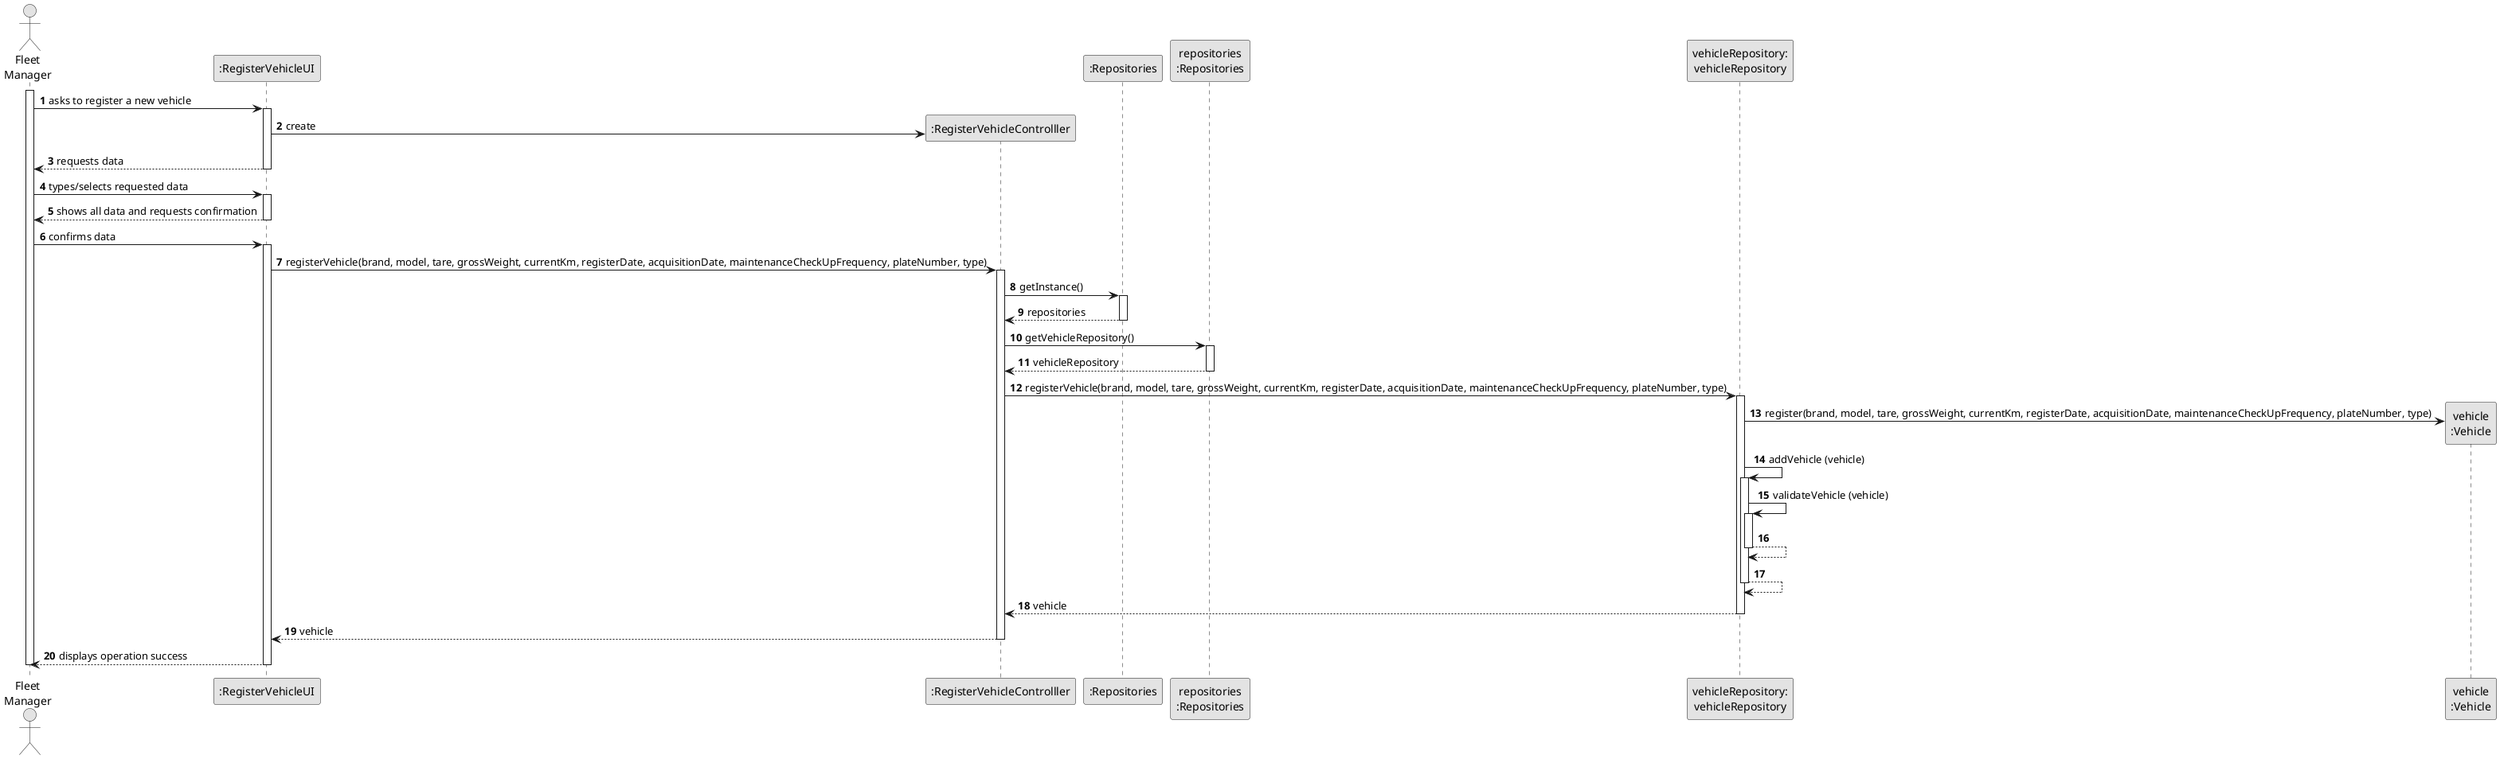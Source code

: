 @startuml
skinparam monochrome true
skinparam packageStyle rectangle
skinparam shadowing false

autonumber

'hide footbox
actor "Fleet\nManager" as FM
participant ":RegisterVehicleUI" as UI
participant ":RegisterVehicleControlller" as CTRL
participant ":Repositories" as REP
participant "repositories\n:Repositories" as REPS
participant "vehicleRepository:\nvehicleRepository" as vehicleRepository
participant "vehicle\n:Vehicle" as VEHICLE

activate FM

    FM -> UI : asks to register a new vehicle
    activate UI

        UI -> CTRL** : create

    UI --> FM : requests data
    deactivate UI

    FM -> UI : types/selects requested data
    activate UI

    UI --> FM : shows all data and requests confirmation
    deactivate UI

    FM -> UI : confirms data
    activate UI

        UI -> CTRL: registerVehicle(brand, model, tare, grossWeight, currentKm, registerDate, acquisitionDate, maintenanceCheckUpFrequency, plateNumber, type)
        activate CTRL

            CTRL -> REP: getInstance()
            activate REP

            REP --> CTRL: repositories
            deactivate REP

            CTRL -> REPS: getVehicleRepository()
            activate REPS

            REPS --> CTRL: vehicleRepository
            deactivate REPS

            CTRL -> vehicleRepository: registerVehicle(brand, model, tare, grossWeight, currentKm, registerDate, acquisitionDate, maintenanceCheckUpFrequency, plateNumber, type)
            activate vehicleRepository

                vehicleRepository -> VEHICLE** : register(brand, model, tare, grossWeight, currentKm, registerDate, acquisitionDate, maintenanceCheckUpFrequency, plateNumber, type)

                vehicleRepository -> vehicleRepository: addVehicle (vehicle)
                activate vehicleRepository

                vehicleRepository -> vehicleRepository: validateVehicle (vehicle)
                activate vehicleRepository

                vehicleRepository --> vehicleRepository
                deactivate vehicleRepository

                vehicleRepository --> vehicleRepository
                deactivate vehicleRepository

            vehicleRepository --> CTRL: vehicle
            deactivate vehicleRepository

        CTRL --> UI: vehicle
        deactivate CTRL

    UI --> FM : displays operation success
    deactivate UI

deactivate FM

@enduml